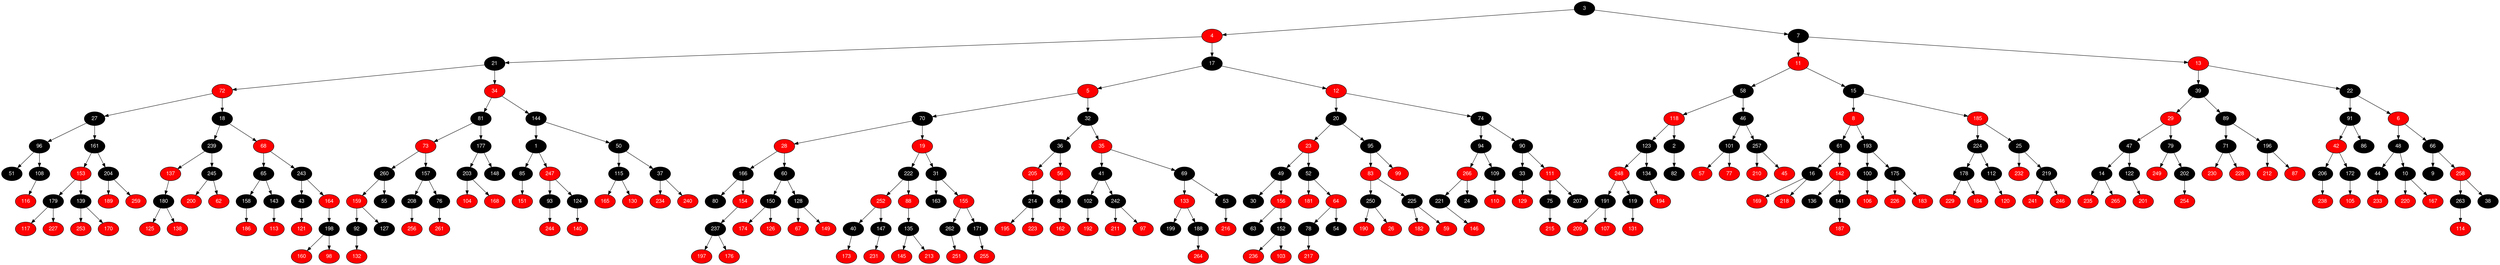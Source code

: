 digraph RB_Teste {
	node [fontname="Helvetica,Arial,sans-serif" style="filled"]
	edge [fontname="Helvetica,Arial,sans-serif" color="black"]

	{
		node [fillcolor=" black" fontcolor=" white"] 3 
		node [fillcolor=" red" fontcolor=" white"] 4 
		node [fillcolor=" black" fontcolor=" white"] 21 
		node [fillcolor=" red" fontcolor=" white"] 72 
		node [fillcolor=" black" fontcolor=" white"] 27 
		node [fillcolor=" black" fontcolor=" white"] 96 
		node [fillcolor=" black" fontcolor=" white"] 51 
		node [fillcolor=" black" fontcolor=" white"] 108 
		node [fillcolor=" red" fontcolor=" white"] 116 
		node [fillcolor=" black" fontcolor=" white"] 161 
		node [fillcolor=" red" fontcolor=" white"] 153 
		node [fillcolor=" black" fontcolor=" white"] 179 
		node [fillcolor=" red" fontcolor=" white"] 117 
		node [fillcolor=" red" fontcolor=" white"] 227 
		node [fillcolor=" black" fontcolor=" white"] 139 
		node [fillcolor=" red" fontcolor=" white"] 253 
		node [fillcolor=" red" fontcolor=" white"] 170 
		node [fillcolor=" black" fontcolor=" white"] 204 
		node [fillcolor=" red" fontcolor=" white"] 189 
		node [fillcolor=" red" fontcolor=" white"] 259 
		node [fillcolor=" black" fontcolor=" white"] 18 
		node [fillcolor=" black" fontcolor=" white"] 239 
		node [fillcolor=" red" fontcolor=" white"] 137 
		node [fillcolor=" black" fontcolor=" white"] 180 
		node [fillcolor=" red" fontcolor=" white"] 125 
		node [fillcolor=" red" fontcolor=" white"] 138 
		node [fillcolor=" black" fontcolor=" white"] 245 
		node [fillcolor=" red" fontcolor=" white"] 200 
		node [fillcolor=" red" fontcolor=" white"] 62 
		node [fillcolor=" red" fontcolor=" white"] 68 
		node [fillcolor=" black" fontcolor=" white"] 65 
		node [fillcolor=" black" fontcolor=" white"] 158 
		node [fillcolor=" red" fontcolor=" white"] 186 
		node [fillcolor=" black" fontcolor=" white"] 143 
		node [fillcolor=" red" fontcolor=" white"] 113 
		node [fillcolor=" black" fontcolor=" white"] 243 
		node [fillcolor=" black" fontcolor=" white"] 43 
		node [fillcolor=" red" fontcolor=" white"] 121 
		node [fillcolor=" red" fontcolor=" white"] 164 
		node [fillcolor=" black" fontcolor=" white"] 198 
		node [fillcolor=" red" fontcolor=" white"] 160 
		node [fillcolor=" red" fontcolor=" white"] 98 
		node [fillcolor=" red" fontcolor=" white"] 34 
		node [fillcolor=" black" fontcolor=" white"] 81 
		node [fillcolor=" red" fontcolor=" white"] 73 
		node [fillcolor=" black" fontcolor=" white"] 260 
		node [fillcolor=" red" fontcolor=" white"] 159 
		node [fillcolor=" black" fontcolor=" white"] 92 
		node [fillcolor=" red" fontcolor=" white"] 132 
		node [fillcolor=" black" fontcolor=" white"] 127 
		node [fillcolor=" black" fontcolor=" white"] 55 
		node [fillcolor=" black" fontcolor=" white"] 157 
		node [fillcolor=" black" fontcolor=" white"] 208 
		node [fillcolor=" red" fontcolor=" white"] 256 
		node [fillcolor=" black" fontcolor=" white"] 76 
		node [fillcolor=" red" fontcolor=" white"] 261 
		node [fillcolor=" black" fontcolor=" white"] 177 
		node [fillcolor=" black" fontcolor=" white"] 203 
		node [fillcolor=" red" fontcolor=" white"] 104 
		node [fillcolor=" red" fontcolor=" white"] 168 
		node [fillcolor=" black" fontcolor=" white"] 148 
		node [fillcolor=" black" fontcolor=" white"] 144 
		node [fillcolor=" black" fontcolor=" white"] 1 
		node [fillcolor=" black" fontcolor=" white"] 85 
		node [fillcolor=" red" fontcolor=" white"] 151 
		node [fillcolor=" red" fontcolor=" white"] 247 
		node [fillcolor=" black" fontcolor=" white"] 93 
		node [fillcolor=" red" fontcolor=" white"] 244 
		node [fillcolor=" black" fontcolor=" white"] 124 
		node [fillcolor=" red" fontcolor=" white"] 140 
		node [fillcolor=" black" fontcolor=" white"] 50 
		node [fillcolor=" black" fontcolor=" white"] 115 
		node [fillcolor=" red" fontcolor=" white"] 165 
		node [fillcolor=" red" fontcolor=" white"] 130 
		node [fillcolor=" black" fontcolor=" white"] 37 
		node [fillcolor=" red" fontcolor=" white"] 234 
		node [fillcolor=" red" fontcolor=" white"] 240 
		node [fillcolor=" black" fontcolor=" white"] 17 
		node [fillcolor=" red" fontcolor=" white"] 5 
		node [fillcolor=" black" fontcolor=" white"] 70 
		node [fillcolor=" red" fontcolor=" white"] 28 
		node [fillcolor=" black" fontcolor=" white"] 166 
		node [fillcolor=" black" fontcolor=" white"] 80 
		node [fillcolor=" red" fontcolor=" white"] 154 
		node [fillcolor=" black" fontcolor=" white"] 237 
		node [fillcolor=" red" fontcolor=" white"] 197 
		node [fillcolor=" red" fontcolor=" white"] 176 
		node [fillcolor=" black" fontcolor=" white"] 60 
		node [fillcolor=" black" fontcolor=" white"] 150 
		node [fillcolor=" red" fontcolor=" white"] 174 
		node [fillcolor=" red" fontcolor=" white"] 126 
		node [fillcolor=" black" fontcolor=" white"] 128 
		node [fillcolor=" red" fontcolor=" white"] 67 
		node [fillcolor=" red" fontcolor=" white"] 149 
		node [fillcolor=" red" fontcolor=" white"] 19 
		node [fillcolor=" black" fontcolor=" white"] 222 
		node [fillcolor=" red" fontcolor=" white"] 252 
		node [fillcolor=" black" fontcolor=" white"] 40 
		node [fillcolor=" red" fontcolor=" white"] 173 
		node [fillcolor=" black" fontcolor=" white"] 147 
		node [fillcolor=" red" fontcolor=" white"] 231 
		node [fillcolor=" red" fontcolor=" white"] 88 
		node [fillcolor=" black" fontcolor=" white"] 135 
		node [fillcolor=" red" fontcolor=" white"] 145 
		node [fillcolor=" red" fontcolor=" white"] 213 
		node [fillcolor=" black" fontcolor=" white"] 31 
		node [fillcolor=" black" fontcolor=" white"] 163 
		node [fillcolor=" red" fontcolor=" white"] 155 
		node [fillcolor=" black" fontcolor=" white"] 262 
		node [fillcolor=" red" fontcolor=" white"] 251 
		node [fillcolor=" black" fontcolor=" white"] 171 
		node [fillcolor=" red" fontcolor=" white"] 255 
		node [fillcolor=" black" fontcolor=" white"] 32 
		node [fillcolor=" black" fontcolor=" white"] 36 
		node [fillcolor=" red" fontcolor=" white"] 205 
		node [fillcolor=" black" fontcolor=" white"] 214 
		node [fillcolor=" red" fontcolor=" white"] 195 
		node [fillcolor=" red" fontcolor=" white"] 223 
		node [fillcolor=" red" fontcolor=" white"] 56 
		node [fillcolor=" black" fontcolor=" white"] 84 
		node [fillcolor=" red" fontcolor=" white"] 162 
		node [fillcolor=" red" fontcolor=" white"] 35 
		node [fillcolor=" black" fontcolor=" white"] 41 
		node [fillcolor=" black" fontcolor=" white"] 102 
		node [fillcolor=" red" fontcolor=" white"] 192 
		node [fillcolor=" black" fontcolor=" white"] 242 
		node [fillcolor=" red" fontcolor=" white"] 211 
		node [fillcolor=" red" fontcolor=" white"] 97 
		node [fillcolor=" black" fontcolor=" white"] 69 
		node [fillcolor=" red" fontcolor=" white"] 133 
		node [fillcolor=" black" fontcolor=" white"] 199 
		node [fillcolor=" black" fontcolor=" white"] 188 
		node [fillcolor=" red" fontcolor=" white"] 264 
		node [fillcolor=" black" fontcolor=" white"] 53 
		node [fillcolor=" red" fontcolor=" white"] 216 
		node [fillcolor=" red" fontcolor=" white"] 12 
		node [fillcolor=" black" fontcolor=" white"] 20 
		node [fillcolor=" red" fontcolor=" white"] 23 
		node [fillcolor=" black" fontcolor=" white"] 49 
		node [fillcolor=" black" fontcolor=" white"] 30 
		node [fillcolor=" red" fontcolor=" white"] 156 
		node [fillcolor=" black" fontcolor=" white"] 63 
		node [fillcolor=" black" fontcolor=" white"] 152 
		node [fillcolor=" red" fontcolor=" white"] 236 
		node [fillcolor=" red" fontcolor=" white"] 103 
		node [fillcolor=" black" fontcolor=" white"] 52 
		node [fillcolor=" red" fontcolor=" white"] 181 
		node [fillcolor=" red" fontcolor=" white"] 64 
		node [fillcolor=" black" fontcolor=" white"] 78 
		node [fillcolor=" red" fontcolor=" white"] 217 
		node [fillcolor=" black" fontcolor=" white"] 54 
		node [fillcolor=" black" fontcolor=" white"] 95 
		node [fillcolor=" red" fontcolor=" white"] 83 
		node [fillcolor=" black" fontcolor=" white"] 250 
		node [fillcolor=" red" fontcolor=" white"] 190 
		node [fillcolor=" red" fontcolor=" white"] 26 
		node [fillcolor=" black" fontcolor=" white"] 225 
		node [fillcolor=" red" fontcolor=" white"] 182 
		node [fillcolor=" red" fontcolor=" white"] 59 
		node [fillcolor=" red" fontcolor=" white"] 99 
		node [fillcolor=" black" fontcolor=" white"] 74 
		node [fillcolor=" black" fontcolor=" white"] 94 
		node [fillcolor=" red" fontcolor=" white"] 266 
		node [fillcolor=" black" fontcolor=" white"] 221 
		node [fillcolor=" red" fontcolor=" white"] 146 
		node [fillcolor=" black" fontcolor=" white"] 24 
		node [fillcolor=" black" fontcolor=" white"] 109 
		node [fillcolor=" red" fontcolor=" white"] 110 
		node [fillcolor=" black" fontcolor=" white"] 90 
		node [fillcolor=" black" fontcolor=" white"] 33 
		node [fillcolor=" red" fontcolor=" white"] 129 
		node [fillcolor=" red" fontcolor=" white"] 111 
		node [fillcolor=" black" fontcolor=" white"] 75 
		node [fillcolor=" red" fontcolor=" white"] 215 
		node [fillcolor=" black" fontcolor=" white"] 207 
		node [fillcolor=" black" fontcolor=" white"] 7 
		node [fillcolor=" red" fontcolor=" white"] 11 
		node [fillcolor=" black" fontcolor=" white"] 58 
		node [fillcolor=" red" fontcolor=" white"] 118 
		node [fillcolor=" black" fontcolor=" white"] 123 
		node [fillcolor=" red" fontcolor=" white"] 248 
		node [fillcolor=" black" fontcolor=" white"] 191 
		node [fillcolor=" red" fontcolor=" white"] 209 
		node [fillcolor=" red" fontcolor=" white"] 107 
		node [fillcolor=" black" fontcolor=" white"] 119 
		node [fillcolor=" red" fontcolor=" white"] 131 
		node [fillcolor=" black" fontcolor=" white"] 134 
		node [fillcolor=" red" fontcolor=" white"] 194 
		node [fillcolor=" black" fontcolor=" white"] 2 
		node [fillcolor=" black" fontcolor=" white"] 82 
		node [fillcolor=" black" fontcolor=" white"] 46 
		node [fillcolor=" black" fontcolor=" white"] 101 
		node [fillcolor=" red" fontcolor=" white"] 57 
		node [fillcolor=" red" fontcolor=" white"] 77 
		node [fillcolor=" black" fontcolor=" white"] 257 
		node [fillcolor=" red" fontcolor=" white"] 210 
		node [fillcolor=" red" fontcolor=" white"] 45 
		node [fillcolor=" black" fontcolor=" white"] 15 
		node [fillcolor=" red" fontcolor=" white"] 8 
		node [fillcolor=" black" fontcolor=" white"] 61 
		node [fillcolor=" black" fontcolor=" white"] 16 
		node [fillcolor=" red" fontcolor=" white"] 169 
		node [fillcolor=" red" fontcolor=" white"] 218 
		node [fillcolor=" red" fontcolor=" white"] 142 
		node [fillcolor=" black" fontcolor=" white"] 136 
		node [fillcolor=" black" fontcolor=" white"] 141 
		node [fillcolor=" red" fontcolor=" white"] 187 
		node [fillcolor=" black" fontcolor=" white"] 193 
		node [fillcolor=" black" fontcolor=" white"] 100 
		node [fillcolor=" red" fontcolor=" white"] 106 
		node [fillcolor=" black" fontcolor=" white"] 175 
		node [fillcolor=" red" fontcolor=" white"] 226 
		node [fillcolor=" red" fontcolor=" white"] 183 
		node [fillcolor=" red" fontcolor=" white"] 185 
		node [fillcolor=" black" fontcolor=" white"] 224 
		node [fillcolor=" black" fontcolor=" white"] 178 
		node [fillcolor=" red" fontcolor=" white"] 229 
		node [fillcolor=" red" fontcolor=" white"] 184 
		node [fillcolor=" black" fontcolor=" white"] 112 
		node [fillcolor=" red" fontcolor=" white"] 120 
		node [fillcolor=" black" fontcolor=" white"] 25 
		node [fillcolor=" red" fontcolor=" white"] 232 
		node [fillcolor=" black" fontcolor=" white"] 219 
		node [fillcolor=" red" fontcolor=" white"] 241 
		node [fillcolor=" red" fontcolor=" white"] 246 
		node [fillcolor=" red" fontcolor=" white"] 13 
		node [fillcolor=" black" fontcolor=" white"] 39 
		node [fillcolor=" red" fontcolor=" white"] 29 
		node [fillcolor=" black" fontcolor=" white"] 47 
		node [fillcolor=" black" fontcolor=" white"] 14 
		node [fillcolor=" red" fontcolor=" white"] 235 
		node [fillcolor=" red" fontcolor=" white"] 265 
		node [fillcolor=" black" fontcolor=" white"] 122 
		node [fillcolor=" red" fontcolor=" white"] 201 
		node [fillcolor=" black" fontcolor=" white"] 79 
		node [fillcolor=" red" fontcolor=" white"] 249 
		node [fillcolor=" black" fontcolor=" white"] 202 
		node [fillcolor=" red" fontcolor=" white"] 254 
		node [fillcolor=" black" fontcolor=" white"] 89 
		node [fillcolor=" black" fontcolor=" white"] 71 
		node [fillcolor=" red" fontcolor=" white"] 230 
		node [fillcolor=" red" fontcolor=" white"] 228 
		node [fillcolor=" black" fontcolor=" white"] 196 
		node [fillcolor=" red" fontcolor=" white"] 212 
		node [fillcolor=" red" fontcolor=" white"] 87 
		node [fillcolor=" black" fontcolor=" white"] 22 
		node [fillcolor=" black" fontcolor=" white"] 91 
		node [fillcolor=" red" fontcolor=" white"] 42 
		node [fillcolor=" black" fontcolor=" white"] 206 
		node [fillcolor=" red" fontcolor=" white"] 238 
		node [fillcolor=" black" fontcolor=" white"] 172 
		node [fillcolor=" red" fontcolor=" white"] 105 
		node [fillcolor=" black" fontcolor=" white"] 86 
		node [fillcolor=" red" fontcolor=" white"] 6 
		node [fillcolor=" black" fontcolor=" white"] 48 
		node [fillcolor=" black" fontcolor=" white"] 44 
		node [fillcolor=" red" fontcolor=" white"] 233 
		node [fillcolor=" black" fontcolor=" white"] 10 
		node [fillcolor=" red" fontcolor=" white"] 220 
		node [fillcolor=" red" fontcolor=" white"] 167 
		node [fillcolor=" black" fontcolor=" white"] 66 
		node [fillcolor=" black" fontcolor=" white"] 9 
		node [fillcolor=" red" fontcolor=" white"] 258 
		node [fillcolor=" black" fontcolor=" white"] 263 
		node [fillcolor=" red" fontcolor=" white"] 114 
		node [fillcolor=" black" fontcolor=" white"] 38 
	}

	3 -> 4 
	3 -> 7 
	4 -> 21 
	4 -> 17 
	21 -> 72 
	21 -> 34 
	72 -> 27 
	72 -> 18 
	27 -> 96 
	27 -> 161 
	96 -> 51 
	96 -> 108 
	108 -> 116 
	161 -> 153 
	161 -> 204 
	153 -> 179 
	153 -> 139 
	179 -> 117 
	179 -> 227 
	139 -> 253 
	139 -> 170 
	204 -> 189 
	204 -> 259 
	18 -> 239 
	18 -> 68 
	239 -> 137 
	239 -> 245 
	137 -> 180 
	180 -> 125 
	180 -> 138 
	245 -> 200 
	245 -> 62 
	68 -> 65 
	68 -> 243 
	65 -> 158 
	65 -> 143 
	158 -> 186 
	143 -> 113 
	243 -> 43 
	243 -> 164 
	43 -> 121 
	164 -> 198 
	198 -> 160 
	198 -> 98 
	34 -> 81 
	34 -> 144 
	81 -> 73 
	81 -> 177 
	73 -> 260 
	73 -> 157 
	260 -> 159 
	260 -> 55 
	159 -> 92 
	159 -> 127 
	92 -> 132 
	157 -> 208 
	157 -> 76 
	208 -> 256 
	76 -> 261 
	177 -> 203 
	177 -> 148 
	203 -> 104 
	203 -> 168 
	144 -> 1 
	144 -> 50 
	1 -> 85 
	1 -> 247 
	85 -> 151 
	247 -> 93 
	247 -> 124 
	93 -> 244 
	124 -> 140 
	50 -> 115 
	50 -> 37 
	115 -> 165 
	115 -> 130 
	37 -> 234 
	37 -> 240 
	17 -> 5 
	17 -> 12 
	5 -> 70 
	5 -> 32 
	70 -> 28 
	70 -> 19 
	28 -> 166 
	28 -> 60 
	166 -> 80 
	166 -> 154 
	154 -> 237 
	237 -> 197 
	237 -> 176 
	60 -> 150 
	60 -> 128 
	150 -> 174 
	150 -> 126 
	128 -> 67 
	128 -> 149 
	19 -> 222 
	19 -> 31 
	222 -> 252 
	222 -> 88 
	252 -> 40 
	252 -> 147 
	40 -> 173 
	147 -> 231 
	88 -> 135 
	135 -> 145 
	135 -> 213 
	31 -> 163 
	31 -> 155 
	155 -> 262 
	155 -> 171 
	262 -> 251 
	171 -> 255 
	32 -> 36 
	32 -> 35 
	36 -> 205 
	36 -> 56 
	205 -> 214 
	214 -> 195 
	214 -> 223 
	56 -> 84 
	84 -> 162 
	35 -> 41 
	35 -> 69 
	41 -> 102 
	41 -> 242 
	102 -> 192 
	242 -> 211 
	242 -> 97 
	69 -> 133 
	69 -> 53 
	133 -> 199 
	133 -> 188 
	188 -> 264 
	53 -> 216 
	12 -> 20 
	12 -> 74 
	20 -> 23 
	20 -> 95 
	23 -> 49 
	23 -> 52 
	49 -> 30 
	49 -> 156 
	156 -> 63 
	156 -> 152 
	152 -> 236 
	152 -> 103 
	52 -> 181 
	52 -> 64 
	64 -> 78 
	64 -> 54 
	78 -> 217 
	95 -> 83 
	95 -> 99 
	83 -> 250 
	83 -> 225 
	250 -> 190 
	250 -> 26 
	225 -> 182 
	225 -> 59 
	74 -> 94 
	74 -> 90 
	94 -> 266 
	94 -> 109 
	266 -> 221 
	266 -> 24 
	221 -> 146 
	109 -> 110 
	90 -> 33 
	90 -> 111 
	33 -> 129 
	111 -> 75 
	111 -> 207 
	75 -> 215 
	7 -> 11 
	7 -> 13 
	11 -> 58 
	11 -> 15 
	58 -> 118 
	58 -> 46 
	118 -> 123 
	118 -> 2 
	123 -> 248 
	123 -> 134 
	248 -> 191 
	248 -> 119 
	191 -> 209 
	191 -> 107 
	119 -> 131 
	134 -> 194 
	2 -> 82 
	46 -> 101 
	46 -> 257 
	101 -> 57 
	101 -> 77 
	257 -> 210 
	257 -> 45 
	15 -> 8 
	15 -> 185 
	8 -> 61 
	8 -> 193 
	61 -> 16 
	61 -> 142 
	16 -> 169 
	16 -> 218 
	142 -> 136 
	142 -> 141 
	141 -> 187 
	193 -> 100 
	193 -> 175 
	100 -> 106 
	175 -> 226 
	175 -> 183 
	185 -> 224 
	185 -> 25 
	224 -> 178 
	224 -> 112 
	178 -> 229 
	178 -> 184 
	112 -> 120 
	25 -> 232 
	25 -> 219 
	219 -> 241 
	219 -> 246 
	13 -> 39 
	13 -> 22 
	39 -> 29 
	39 -> 89 
	29 -> 47 
	29 -> 79 
	47 -> 14 
	47 -> 122 
	14 -> 235 
	14 -> 265 
	122 -> 201 
	79 -> 249 
	79 -> 202 
	202 -> 254 
	89 -> 71 
	89 -> 196 
	71 -> 230 
	71 -> 228 
	196 -> 212 
	196 -> 87 
	22 -> 91 
	22 -> 6 
	91 -> 42 
	91 -> 86 
	42 -> 206 
	42 -> 172 
	206 -> 238 
	172 -> 105 
	6 -> 48 
	6 -> 66 
	48 -> 44 
	48 -> 10 
	44 -> 233 
	10 -> 220 
	10 -> 167 
	66 -> 9 
	66 -> 258 
	258 -> 263 
	258 -> 38 
	263 -> 114 
}
